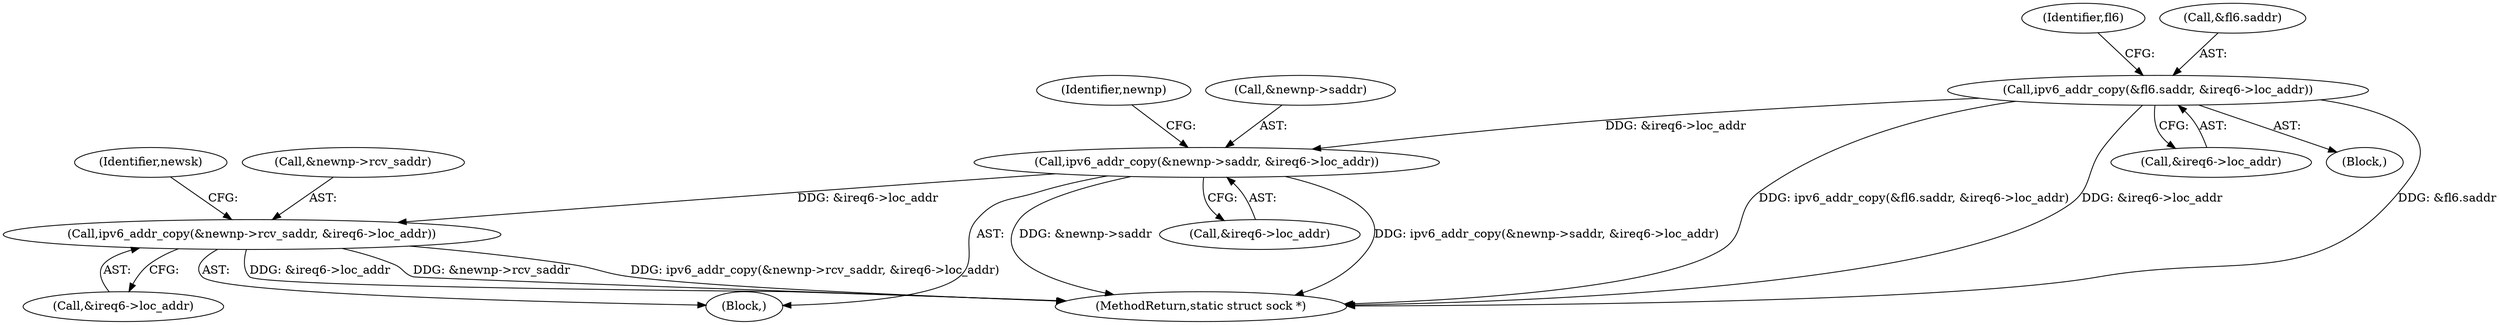 digraph "0_linux_f6d8bd051c391c1c0458a30b2a7abcd939329259_1@API" {
"1000404" [label="(Call,ipv6_addr_copy(&newnp->saddr, &ireq6->loc_addr))"];
"1000290" [label="(Call,ipv6_addr_copy(&fl6.saddr, &ireq6->loc_addr))"];
"1000413" [label="(Call,ipv6_addr_copy(&newnp->rcv_saddr, &ireq6->loc_addr))"];
"1000409" [label="(Call,&ireq6->loc_addr)"];
"1000301" [label="(Identifier,fl6)"];
"1000416" [label="(Identifier,newnp)"];
"1000424" [label="(Identifier,newsk)"];
"1000295" [label="(Call,&ireq6->loc_addr)"];
"1000405" [label="(Call,&newnp->saddr)"];
"1000290" [label="(Call,ipv6_addr_copy(&fl6.saddr, &ireq6->loc_addr))"];
"1000413" [label="(Call,ipv6_addr_copy(&newnp->rcv_saddr, &ireq6->loc_addr))"];
"1000258" [label="(Block,)"];
"1000418" [label="(Call,&ireq6->loc_addr)"];
"1000113" [label="(Block,)"];
"1000291" [label="(Call,&fl6.saddr)"];
"1000404" [label="(Call,ipv6_addr_copy(&newnp->saddr, &ireq6->loc_addr))"];
"1000414" [label="(Call,&newnp->rcv_saddr)"];
"1000619" [label="(MethodReturn,static struct sock *)"];
"1000404" -> "1000113"  [label="AST: "];
"1000404" -> "1000409"  [label="CFG: "];
"1000405" -> "1000404"  [label="AST: "];
"1000409" -> "1000404"  [label="AST: "];
"1000416" -> "1000404"  [label="CFG: "];
"1000404" -> "1000619"  [label="DDG: &newnp->saddr"];
"1000404" -> "1000619"  [label="DDG: ipv6_addr_copy(&newnp->saddr, &ireq6->loc_addr)"];
"1000290" -> "1000404"  [label="DDG: &ireq6->loc_addr"];
"1000404" -> "1000413"  [label="DDG: &ireq6->loc_addr"];
"1000290" -> "1000258"  [label="AST: "];
"1000290" -> "1000295"  [label="CFG: "];
"1000291" -> "1000290"  [label="AST: "];
"1000295" -> "1000290"  [label="AST: "];
"1000301" -> "1000290"  [label="CFG: "];
"1000290" -> "1000619"  [label="DDG: &fl6.saddr"];
"1000290" -> "1000619"  [label="DDG: ipv6_addr_copy(&fl6.saddr, &ireq6->loc_addr)"];
"1000290" -> "1000619"  [label="DDG: &ireq6->loc_addr"];
"1000413" -> "1000113"  [label="AST: "];
"1000413" -> "1000418"  [label="CFG: "];
"1000414" -> "1000413"  [label="AST: "];
"1000418" -> "1000413"  [label="AST: "];
"1000424" -> "1000413"  [label="CFG: "];
"1000413" -> "1000619"  [label="DDG: &newnp->rcv_saddr"];
"1000413" -> "1000619"  [label="DDG: ipv6_addr_copy(&newnp->rcv_saddr, &ireq6->loc_addr)"];
"1000413" -> "1000619"  [label="DDG: &ireq6->loc_addr"];
}
